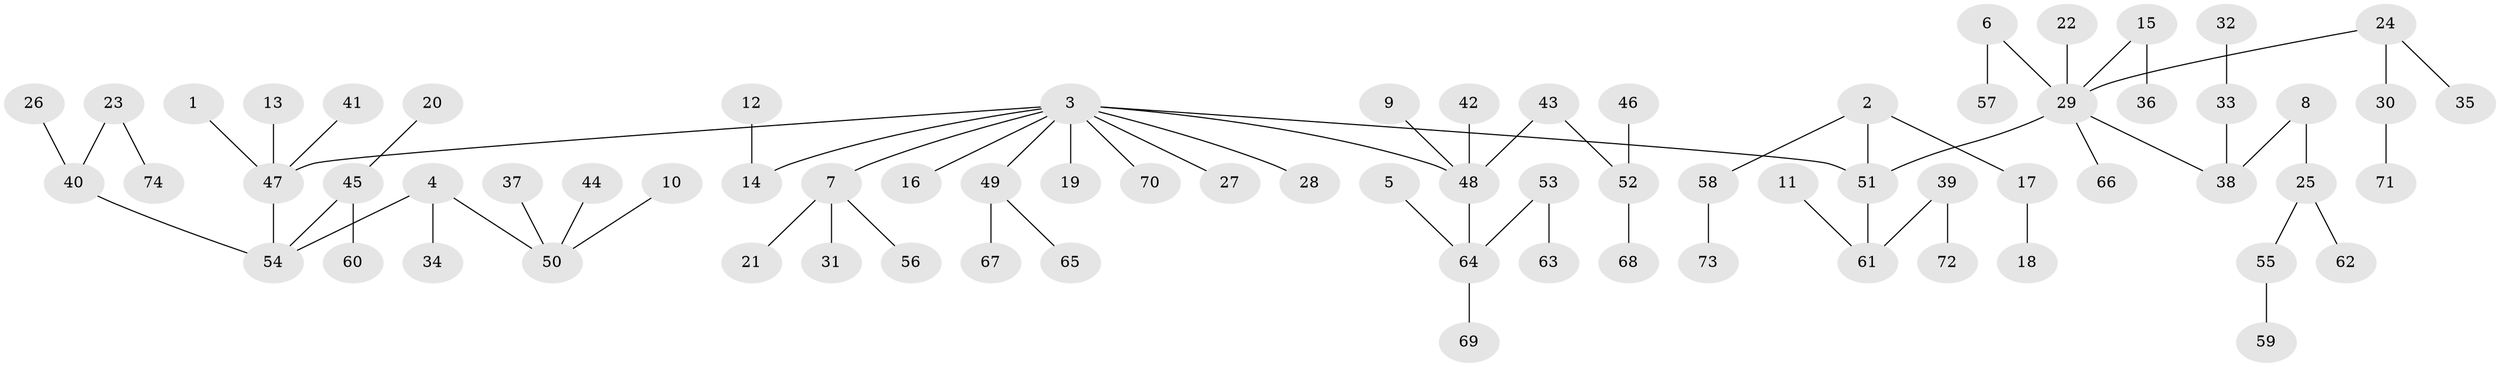 // original degree distribution, {5: 0.027210884353741496, 6: 0.013605442176870748, 1: 0.46258503401360546, 7: 0.013605442176870748, 3: 0.14965986394557823, 4: 0.047619047619047616, 2: 0.2857142857142857}
// Generated by graph-tools (version 1.1) at 2025/26/03/09/25 03:26:24]
// undirected, 74 vertices, 73 edges
graph export_dot {
graph [start="1"]
  node [color=gray90,style=filled];
  1;
  2;
  3;
  4;
  5;
  6;
  7;
  8;
  9;
  10;
  11;
  12;
  13;
  14;
  15;
  16;
  17;
  18;
  19;
  20;
  21;
  22;
  23;
  24;
  25;
  26;
  27;
  28;
  29;
  30;
  31;
  32;
  33;
  34;
  35;
  36;
  37;
  38;
  39;
  40;
  41;
  42;
  43;
  44;
  45;
  46;
  47;
  48;
  49;
  50;
  51;
  52;
  53;
  54;
  55;
  56;
  57;
  58;
  59;
  60;
  61;
  62;
  63;
  64;
  65;
  66;
  67;
  68;
  69;
  70;
  71;
  72;
  73;
  74;
  1 -- 47 [weight=1.0];
  2 -- 17 [weight=1.0];
  2 -- 51 [weight=1.0];
  2 -- 58 [weight=1.0];
  3 -- 7 [weight=1.0];
  3 -- 14 [weight=1.0];
  3 -- 16 [weight=1.0];
  3 -- 19 [weight=1.0];
  3 -- 27 [weight=1.0];
  3 -- 28 [weight=1.0];
  3 -- 47 [weight=1.0];
  3 -- 48 [weight=1.0];
  3 -- 49 [weight=1.0];
  3 -- 51 [weight=1.0];
  3 -- 70 [weight=1.0];
  4 -- 34 [weight=1.0];
  4 -- 50 [weight=1.0];
  4 -- 54 [weight=1.0];
  5 -- 64 [weight=1.0];
  6 -- 29 [weight=1.0];
  6 -- 57 [weight=1.0];
  7 -- 21 [weight=1.0];
  7 -- 31 [weight=1.0];
  7 -- 56 [weight=1.0];
  8 -- 25 [weight=1.0];
  8 -- 38 [weight=1.0];
  9 -- 48 [weight=1.0];
  10 -- 50 [weight=1.0];
  11 -- 61 [weight=1.0];
  12 -- 14 [weight=1.0];
  13 -- 47 [weight=1.0];
  15 -- 29 [weight=1.0];
  15 -- 36 [weight=1.0];
  17 -- 18 [weight=1.0];
  20 -- 45 [weight=1.0];
  22 -- 29 [weight=1.0];
  23 -- 40 [weight=1.0];
  23 -- 74 [weight=1.0];
  24 -- 29 [weight=1.0];
  24 -- 30 [weight=1.0];
  24 -- 35 [weight=1.0];
  25 -- 55 [weight=1.0];
  25 -- 62 [weight=1.0];
  26 -- 40 [weight=1.0];
  29 -- 38 [weight=1.0];
  29 -- 51 [weight=1.0];
  29 -- 66 [weight=1.0];
  30 -- 71 [weight=1.0];
  32 -- 33 [weight=1.0];
  33 -- 38 [weight=1.0];
  37 -- 50 [weight=1.0];
  39 -- 61 [weight=1.0];
  39 -- 72 [weight=1.0];
  40 -- 54 [weight=1.0];
  41 -- 47 [weight=1.0];
  42 -- 48 [weight=1.0];
  43 -- 48 [weight=1.0];
  43 -- 52 [weight=1.0];
  44 -- 50 [weight=1.0];
  45 -- 54 [weight=1.0];
  45 -- 60 [weight=1.0];
  46 -- 52 [weight=1.0];
  47 -- 54 [weight=1.0];
  48 -- 64 [weight=1.0];
  49 -- 65 [weight=1.0];
  49 -- 67 [weight=1.0];
  51 -- 61 [weight=1.0];
  52 -- 68 [weight=1.0];
  53 -- 63 [weight=1.0];
  53 -- 64 [weight=1.0];
  55 -- 59 [weight=1.0];
  58 -- 73 [weight=1.0];
  64 -- 69 [weight=1.0];
}
